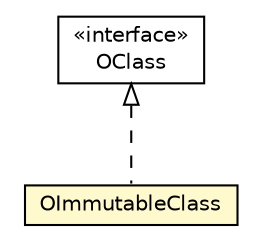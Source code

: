 #!/usr/local/bin/dot
#
# Class diagram 
# Generated by UMLGraph version R5_6-24-gf6e263 (http://www.umlgraph.org/)
#

digraph G {
	edge [fontname="Helvetica",fontsize=10,labelfontname="Helvetica",labelfontsize=10];
	node [fontname="Helvetica",fontsize=10,shape=plaintext];
	nodesep=0.25;
	ranksep=0.5;
	// com.orientechnologies.orient.core.metadata.schema.OImmutableClass
	c1996027 [label=<<table title="com.orientechnologies.orient.core.metadata.schema.OImmutableClass" border="0" cellborder="1" cellspacing="0" cellpadding="2" port="p" bgcolor="lemonChiffon" href="./OImmutableClass.html">
		<tr><td><table border="0" cellspacing="0" cellpadding="1">
<tr><td align="center" balign="center"> OImmutableClass </td></tr>
		</table></td></tr>
		</table>>, URL="./OImmutableClass.html", fontname="Helvetica", fontcolor="black", fontsize=10.0];
	// com.orientechnologies.orient.core.metadata.schema.OClass
	c1996034 [label=<<table title="com.orientechnologies.orient.core.metadata.schema.OClass" border="0" cellborder="1" cellspacing="0" cellpadding="2" port="p" href="./OClass.html">
		<tr><td><table border="0" cellspacing="0" cellpadding="1">
<tr><td align="center" balign="center"> &#171;interface&#187; </td></tr>
<tr><td align="center" balign="center"> OClass </td></tr>
		</table></td></tr>
		</table>>, URL="./OClass.html", fontname="Helvetica", fontcolor="black", fontsize=10.0];
	//com.orientechnologies.orient.core.metadata.schema.OImmutableClass implements com.orientechnologies.orient.core.metadata.schema.OClass
	c1996034:p -> c1996027:p [dir=back,arrowtail=empty,style=dashed];
}

